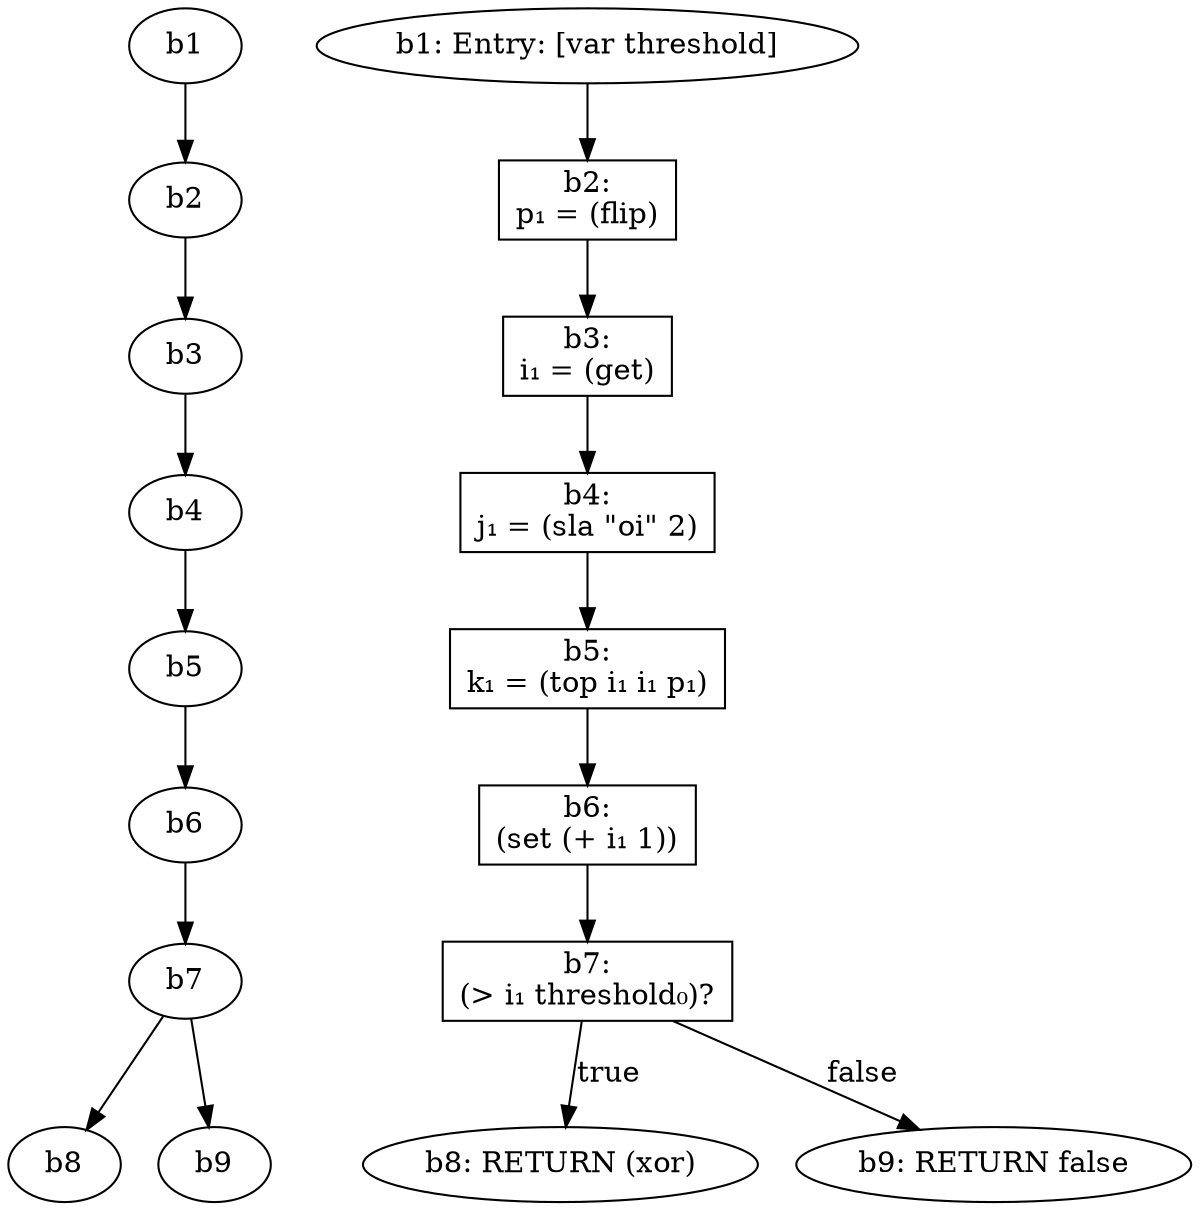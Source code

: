 digraph g {
  d1 [label=b1];
  b1 [label="b1: Entry: [var threshold]"];
  b1 -> b2;
  d2 [label=b2];
  d1 -> d2;
  b2 [shape=box, label="b2:\np₁ = (flip)"];
  b2 -> b3;
  d3 [label=b3];
  d2 -> d3;
  b3 [shape=box, label="b3:\ni₁ = (get)"];
  b3 -> b4;
  d4 [label=b4];
  d3 -> d4;
  b4 [shape=box, label="b4:\nj₁ = (sla \"oi\" 2)"];
  b4 -> b5;
  d5 [label=b5];
  d4 -> d5;
  b5 [shape=box, label="b5:\nk₁ = (top i₁ i₁ p₁)"];
  b5 -> b6;
  d6 [label=b6];
  d5 -> d6;
  b6 [shape=box, label="b6:\n(set (+ i₁ 1))"];
  b6 -> b7;
  d7 [label=b7];
  d6 -> d7;
  b7 [shape=box, label="b7:\n(> i₁ threshold₀)?"];
  b7 -> b8 [label=true];
  b7 -> b9 [label=false];
  d8 [label=b8];
  d7 -> d8;
  b8 [label="b8: RETURN (xor)"];
  d9 [label=b9];
  d7 -> d9;
  b9 [label="b9: RETURN false"];
}
